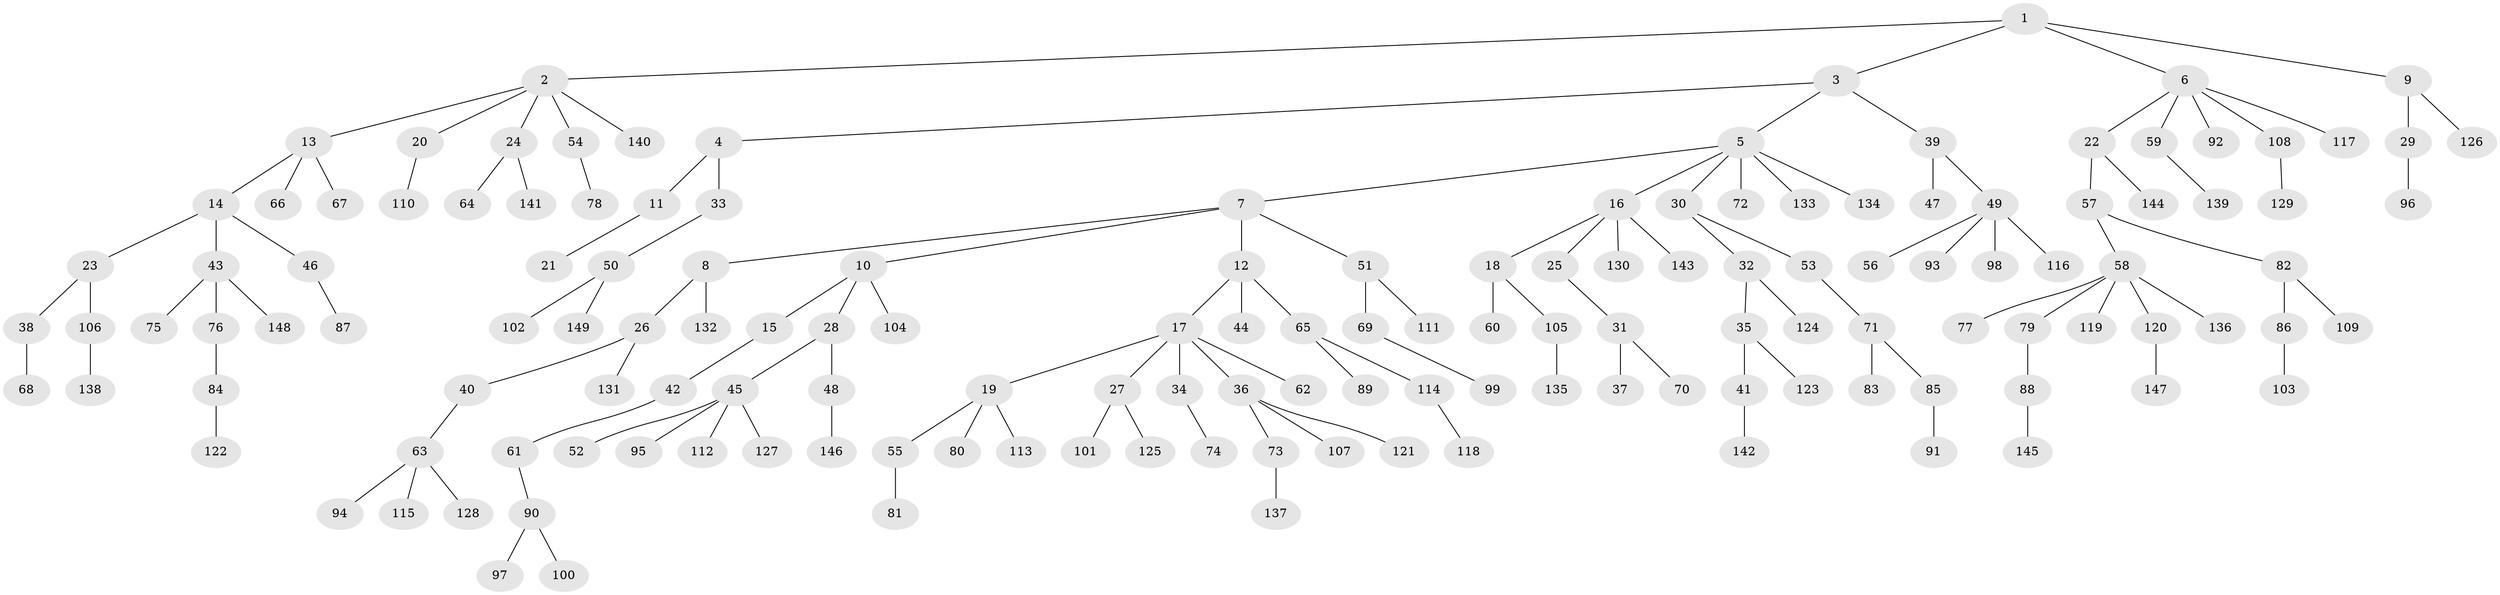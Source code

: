 // coarse degree distribution, {6: 0.038834951456310676, 3: 0.13592233009708737, 10: 0.009708737864077669, 7: 0.019417475728155338, 2: 0.1553398058252427, 1: 0.5922330097087378, 4: 0.038834951456310676, 5: 0.009708737864077669}
// Generated by graph-tools (version 1.1) at 2025/52/02/27/25 19:52:13]
// undirected, 149 vertices, 148 edges
graph export_dot {
graph [start="1"]
  node [color=gray90,style=filled];
  1;
  2;
  3;
  4;
  5;
  6;
  7;
  8;
  9;
  10;
  11;
  12;
  13;
  14;
  15;
  16;
  17;
  18;
  19;
  20;
  21;
  22;
  23;
  24;
  25;
  26;
  27;
  28;
  29;
  30;
  31;
  32;
  33;
  34;
  35;
  36;
  37;
  38;
  39;
  40;
  41;
  42;
  43;
  44;
  45;
  46;
  47;
  48;
  49;
  50;
  51;
  52;
  53;
  54;
  55;
  56;
  57;
  58;
  59;
  60;
  61;
  62;
  63;
  64;
  65;
  66;
  67;
  68;
  69;
  70;
  71;
  72;
  73;
  74;
  75;
  76;
  77;
  78;
  79;
  80;
  81;
  82;
  83;
  84;
  85;
  86;
  87;
  88;
  89;
  90;
  91;
  92;
  93;
  94;
  95;
  96;
  97;
  98;
  99;
  100;
  101;
  102;
  103;
  104;
  105;
  106;
  107;
  108;
  109;
  110;
  111;
  112;
  113;
  114;
  115;
  116;
  117;
  118;
  119;
  120;
  121;
  122;
  123;
  124;
  125;
  126;
  127;
  128;
  129;
  130;
  131;
  132;
  133;
  134;
  135;
  136;
  137;
  138;
  139;
  140;
  141;
  142;
  143;
  144;
  145;
  146;
  147;
  148;
  149;
  1 -- 2;
  1 -- 3;
  1 -- 6;
  1 -- 9;
  2 -- 13;
  2 -- 20;
  2 -- 24;
  2 -- 54;
  2 -- 140;
  3 -- 4;
  3 -- 5;
  3 -- 39;
  4 -- 11;
  4 -- 33;
  5 -- 7;
  5 -- 16;
  5 -- 30;
  5 -- 72;
  5 -- 133;
  5 -- 134;
  6 -- 22;
  6 -- 59;
  6 -- 92;
  6 -- 108;
  6 -- 117;
  7 -- 8;
  7 -- 10;
  7 -- 12;
  7 -- 51;
  8 -- 26;
  8 -- 132;
  9 -- 29;
  9 -- 126;
  10 -- 15;
  10 -- 28;
  10 -- 104;
  11 -- 21;
  12 -- 17;
  12 -- 44;
  12 -- 65;
  13 -- 14;
  13 -- 66;
  13 -- 67;
  14 -- 23;
  14 -- 43;
  14 -- 46;
  15 -- 42;
  16 -- 18;
  16 -- 25;
  16 -- 130;
  16 -- 143;
  17 -- 19;
  17 -- 27;
  17 -- 34;
  17 -- 36;
  17 -- 62;
  18 -- 60;
  18 -- 105;
  19 -- 55;
  19 -- 80;
  19 -- 113;
  20 -- 110;
  22 -- 57;
  22 -- 144;
  23 -- 38;
  23 -- 106;
  24 -- 64;
  24 -- 141;
  25 -- 31;
  26 -- 40;
  26 -- 131;
  27 -- 101;
  27 -- 125;
  28 -- 45;
  28 -- 48;
  29 -- 96;
  30 -- 32;
  30 -- 53;
  31 -- 37;
  31 -- 70;
  32 -- 35;
  32 -- 124;
  33 -- 50;
  34 -- 74;
  35 -- 41;
  35 -- 123;
  36 -- 73;
  36 -- 107;
  36 -- 121;
  38 -- 68;
  39 -- 47;
  39 -- 49;
  40 -- 63;
  41 -- 142;
  42 -- 61;
  43 -- 75;
  43 -- 76;
  43 -- 148;
  45 -- 52;
  45 -- 95;
  45 -- 112;
  45 -- 127;
  46 -- 87;
  48 -- 146;
  49 -- 56;
  49 -- 93;
  49 -- 98;
  49 -- 116;
  50 -- 102;
  50 -- 149;
  51 -- 69;
  51 -- 111;
  53 -- 71;
  54 -- 78;
  55 -- 81;
  57 -- 58;
  57 -- 82;
  58 -- 77;
  58 -- 79;
  58 -- 119;
  58 -- 120;
  58 -- 136;
  59 -- 139;
  61 -- 90;
  63 -- 94;
  63 -- 115;
  63 -- 128;
  65 -- 89;
  65 -- 114;
  69 -- 99;
  71 -- 83;
  71 -- 85;
  73 -- 137;
  76 -- 84;
  79 -- 88;
  82 -- 86;
  82 -- 109;
  84 -- 122;
  85 -- 91;
  86 -- 103;
  88 -- 145;
  90 -- 97;
  90 -- 100;
  105 -- 135;
  106 -- 138;
  108 -- 129;
  114 -- 118;
  120 -- 147;
}
